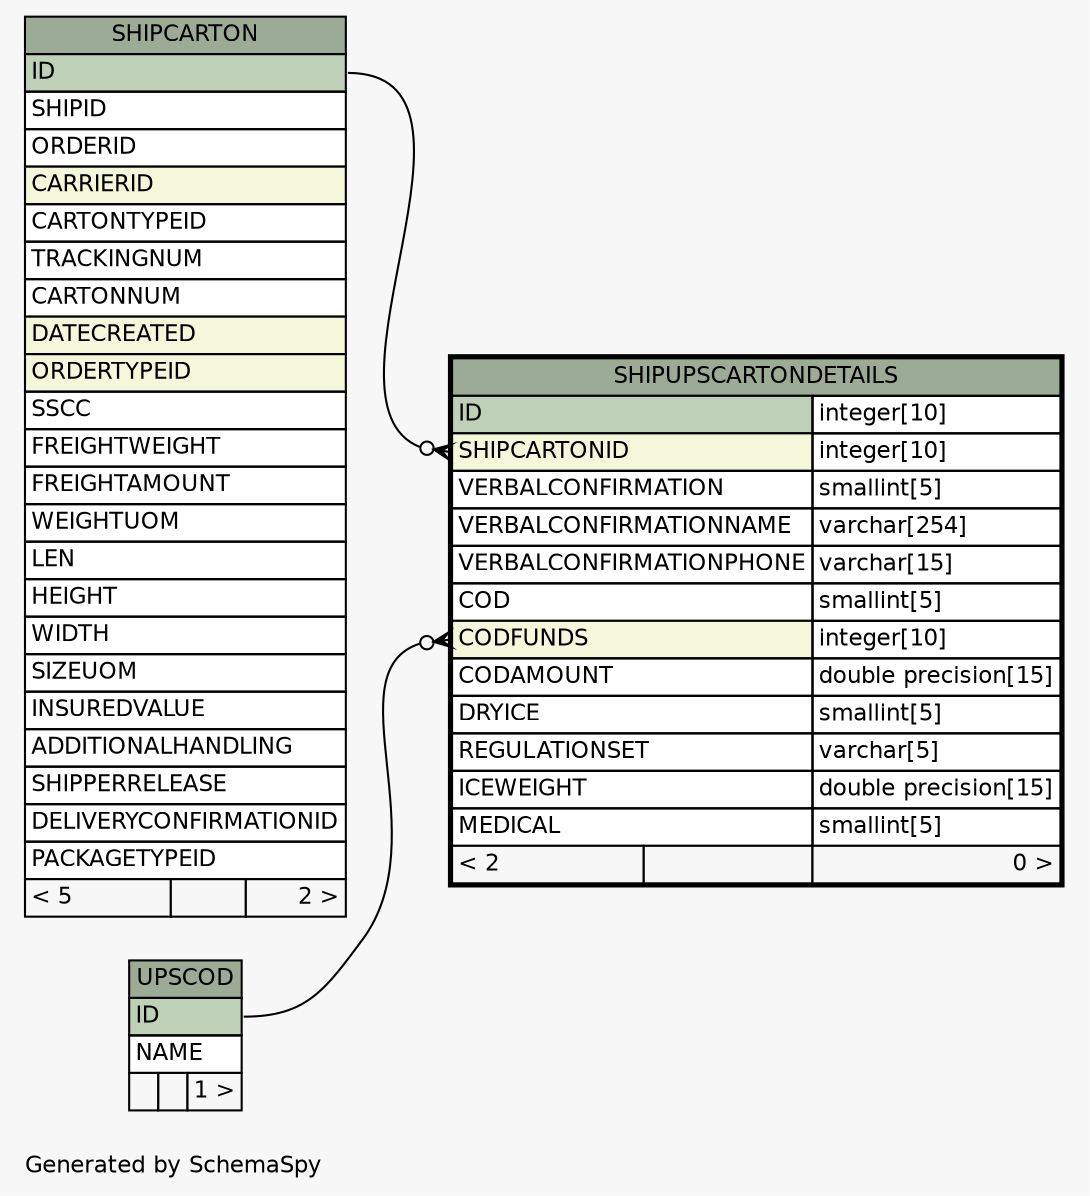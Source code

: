 // dot 2.26.3 on Linux 3.5.0-34-generic
// SchemaSpy rev 590
digraph "oneDegreeRelationshipsDiagram" {
  graph [
    rankdir="RL"
    bgcolor="#f7f7f7"
    label="\nGenerated by SchemaSpy"
    labeljust="l"
    nodesep="0.18"
    ranksep="0.46"
    fontname="Helvetica"
    fontsize="11"
  ];
  node [
    fontname="Helvetica"
    fontsize="11"
    shape="plaintext"
  ];
  edge [
    arrowsize="0.8"
  ];
  "SHIPUPSCARTONDETAILS":"CODFUNDS":w -> "UPSCOD":"ID":e [arrowhead=none dir=back arrowtail=crowodot];
  "SHIPUPSCARTONDETAILS":"SHIPCARTONID":w -> "SHIPCARTON":"ID":e [arrowhead=none dir=back arrowtail=crowodot];
  "SHIPCARTON" [
    label=<
    <TABLE BORDER="0" CELLBORDER="1" CELLSPACING="0" BGCOLOR="#ffffff">
      <TR><TD COLSPAN="3" BGCOLOR="#9bab96" ALIGN="CENTER">SHIPCARTON</TD></TR>
      <TR><TD PORT="ID" COLSPAN="3" BGCOLOR="#bed1b8" ALIGN="LEFT">ID</TD></TR>
      <TR><TD PORT="SHIPID" COLSPAN="3" ALIGN="LEFT">SHIPID</TD></TR>
      <TR><TD PORT="ORDERID" COLSPAN="3" ALIGN="LEFT">ORDERID</TD></TR>
      <TR><TD PORT="CARRIERID" COLSPAN="3" BGCOLOR="#f4f7da" ALIGN="LEFT">CARRIERID</TD></TR>
      <TR><TD PORT="CARTONTYPEID" COLSPAN="3" ALIGN="LEFT">CARTONTYPEID</TD></TR>
      <TR><TD PORT="TRACKINGNUM" COLSPAN="3" ALIGN="LEFT">TRACKINGNUM</TD></TR>
      <TR><TD PORT="CARTONNUM" COLSPAN="3" ALIGN="LEFT">CARTONNUM</TD></TR>
      <TR><TD PORT="DATECREATED" COLSPAN="3" BGCOLOR="#f4f7da" ALIGN="LEFT">DATECREATED</TD></TR>
      <TR><TD PORT="ORDERTYPEID" COLSPAN="3" BGCOLOR="#f4f7da" ALIGN="LEFT">ORDERTYPEID</TD></TR>
      <TR><TD PORT="SSCC" COLSPAN="3" ALIGN="LEFT">SSCC</TD></TR>
      <TR><TD PORT="FREIGHTWEIGHT" COLSPAN="3" ALIGN="LEFT">FREIGHTWEIGHT</TD></TR>
      <TR><TD PORT="FREIGHTAMOUNT" COLSPAN="3" ALIGN="LEFT">FREIGHTAMOUNT</TD></TR>
      <TR><TD PORT="WEIGHTUOM" COLSPAN="3" ALIGN="LEFT">WEIGHTUOM</TD></TR>
      <TR><TD PORT="LEN" COLSPAN="3" ALIGN="LEFT">LEN</TD></TR>
      <TR><TD PORT="HEIGHT" COLSPAN="3" ALIGN="LEFT">HEIGHT</TD></TR>
      <TR><TD PORT="WIDTH" COLSPAN="3" ALIGN="LEFT">WIDTH</TD></TR>
      <TR><TD PORT="SIZEUOM" COLSPAN="3" ALIGN="LEFT">SIZEUOM</TD></TR>
      <TR><TD PORT="INSUREDVALUE" COLSPAN="3" ALIGN="LEFT">INSUREDVALUE</TD></TR>
      <TR><TD PORT="ADDITIONALHANDLING" COLSPAN="3" ALIGN="LEFT">ADDITIONALHANDLING</TD></TR>
      <TR><TD PORT="SHIPPERRELEASE" COLSPAN="3" ALIGN="LEFT">SHIPPERRELEASE</TD></TR>
      <TR><TD PORT="DELIVERYCONFIRMATIONID" COLSPAN="3" ALIGN="LEFT">DELIVERYCONFIRMATIONID</TD></TR>
      <TR><TD PORT="PACKAGETYPEID" COLSPAN="3" ALIGN="LEFT">PACKAGETYPEID</TD></TR>
      <TR><TD ALIGN="LEFT" BGCOLOR="#f7f7f7">&lt; 5</TD><TD ALIGN="RIGHT" BGCOLOR="#f7f7f7">  </TD><TD ALIGN="RIGHT" BGCOLOR="#f7f7f7">2 &gt;</TD></TR>
    </TABLE>>
    URL="SHIPCARTON.html"
    tooltip="SHIPCARTON"
  ];
  "SHIPUPSCARTONDETAILS" [
    label=<
    <TABLE BORDER="2" CELLBORDER="1" CELLSPACING="0" BGCOLOR="#ffffff">
      <TR><TD COLSPAN="3" BGCOLOR="#9bab96" ALIGN="CENTER">SHIPUPSCARTONDETAILS</TD></TR>
      <TR><TD PORT="ID" COLSPAN="2" BGCOLOR="#bed1b8" ALIGN="LEFT">ID</TD><TD PORT="ID.type" ALIGN="LEFT">integer[10]</TD></TR>
      <TR><TD PORT="SHIPCARTONID" COLSPAN="2" BGCOLOR="#f4f7da" ALIGN="LEFT">SHIPCARTONID</TD><TD PORT="SHIPCARTONID.type" ALIGN="LEFT">integer[10]</TD></TR>
      <TR><TD PORT="VERBALCONFIRMATION" COLSPAN="2" ALIGN="LEFT">VERBALCONFIRMATION</TD><TD PORT="VERBALCONFIRMATION.type" ALIGN="LEFT">smallint[5]</TD></TR>
      <TR><TD PORT="VERBALCONFIRMATIONNAME" COLSPAN="2" ALIGN="LEFT">VERBALCONFIRMATIONNAME</TD><TD PORT="VERBALCONFIRMATIONNAME.type" ALIGN="LEFT">varchar[254]</TD></TR>
      <TR><TD PORT="VERBALCONFIRMATIONPHONE" COLSPAN="2" ALIGN="LEFT">VERBALCONFIRMATIONPHONE</TD><TD PORT="VERBALCONFIRMATIONPHONE.type" ALIGN="LEFT">varchar[15]</TD></TR>
      <TR><TD PORT="COD" COLSPAN="2" ALIGN="LEFT">COD</TD><TD PORT="COD.type" ALIGN="LEFT">smallint[5]</TD></TR>
      <TR><TD PORT="CODFUNDS" COLSPAN="2" BGCOLOR="#f4f7da" ALIGN="LEFT">CODFUNDS</TD><TD PORT="CODFUNDS.type" ALIGN="LEFT">integer[10]</TD></TR>
      <TR><TD PORT="CODAMOUNT" COLSPAN="2" ALIGN="LEFT">CODAMOUNT</TD><TD PORT="CODAMOUNT.type" ALIGN="LEFT">double precision[15]</TD></TR>
      <TR><TD PORT="DRYICE" COLSPAN="2" ALIGN="LEFT">DRYICE</TD><TD PORT="DRYICE.type" ALIGN="LEFT">smallint[5]</TD></TR>
      <TR><TD PORT="REGULATIONSET" COLSPAN="2" ALIGN="LEFT">REGULATIONSET</TD><TD PORT="REGULATIONSET.type" ALIGN="LEFT">varchar[5]</TD></TR>
      <TR><TD PORT="ICEWEIGHT" COLSPAN="2" ALIGN="LEFT">ICEWEIGHT</TD><TD PORT="ICEWEIGHT.type" ALIGN="LEFT">double precision[15]</TD></TR>
      <TR><TD PORT="MEDICAL" COLSPAN="2" ALIGN="LEFT">MEDICAL</TD><TD PORT="MEDICAL.type" ALIGN="LEFT">smallint[5]</TD></TR>
      <TR><TD ALIGN="LEFT" BGCOLOR="#f7f7f7">&lt; 2</TD><TD ALIGN="RIGHT" BGCOLOR="#f7f7f7">  </TD><TD ALIGN="RIGHT" BGCOLOR="#f7f7f7">0 &gt;</TD></TR>
    </TABLE>>
    URL="SHIPUPSCARTONDETAILS.html"
    tooltip="SHIPUPSCARTONDETAILS"
  ];
  "UPSCOD" [
    label=<
    <TABLE BORDER="0" CELLBORDER="1" CELLSPACING="0" BGCOLOR="#ffffff">
      <TR><TD COLSPAN="3" BGCOLOR="#9bab96" ALIGN="CENTER">UPSCOD</TD></TR>
      <TR><TD PORT="ID" COLSPAN="3" BGCOLOR="#bed1b8" ALIGN="LEFT">ID</TD></TR>
      <TR><TD PORT="NAME" COLSPAN="3" ALIGN="LEFT">NAME</TD></TR>
      <TR><TD ALIGN="LEFT" BGCOLOR="#f7f7f7">  </TD><TD ALIGN="RIGHT" BGCOLOR="#f7f7f7">  </TD><TD ALIGN="RIGHT" BGCOLOR="#f7f7f7">1 &gt;</TD></TR>
    </TABLE>>
    URL="UPSCOD.html"
    tooltip="UPSCOD"
  ];
}
